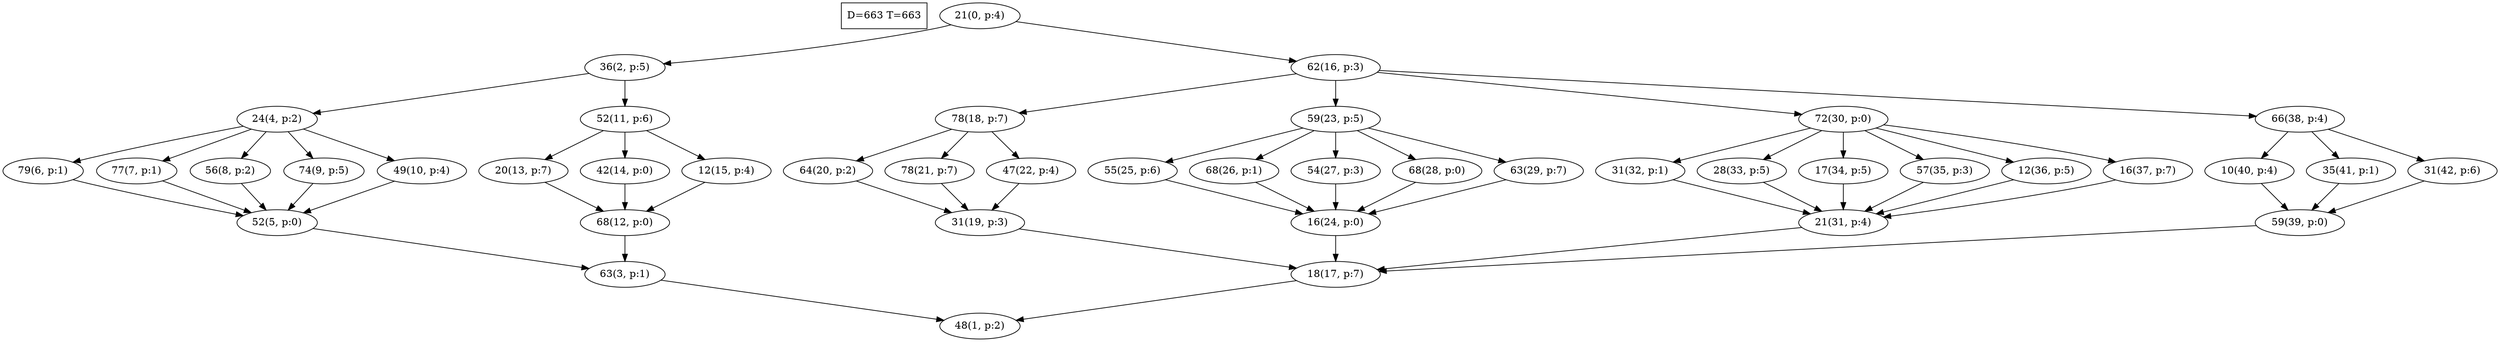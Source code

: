digraph Task {
i [shape=box, label="D=663 T=663"]; 
0 [label="21(0, p:4)"];
1 [label="48(1, p:2)"];
2 [label="36(2, p:5)"];
3 [label="63(3, p:1)"];
4 [label="24(4, p:2)"];
5 [label="52(5, p:0)"];
6 [label="79(6, p:1)"];
7 [label="77(7, p:1)"];
8 [label="56(8, p:2)"];
9 [label="74(9, p:5)"];
10 [label="49(10, p:4)"];
11 [label="52(11, p:6)"];
12 [label="68(12, p:0)"];
13 [label="20(13, p:7)"];
14 [label="42(14, p:0)"];
15 [label="12(15, p:4)"];
16 [label="62(16, p:3)"];
17 [label="18(17, p:7)"];
18 [label="78(18, p:7)"];
19 [label="31(19, p:3)"];
20 [label="64(20, p:2)"];
21 [label="78(21, p:7)"];
22 [label="47(22, p:4)"];
23 [label="59(23, p:5)"];
24 [label="16(24, p:0)"];
25 [label="55(25, p:6)"];
26 [label="68(26, p:1)"];
27 [label="54(27, p:3)"];
28 [label="68(28, p:0)"];
29 [label="63(29, p:7)"];
30 [label="72(30, p:0)"];
31 [label="21(31, p:4)"];
32 [label="31(32, p:1)"];
33 [label="28(33, p:5)"];
34 [label="17(34, p:5)"];
35 [label="57(35, p:3)"];
36 [label="12(36, p:5)"];
37 [label="16(37, p:7)"];
38 [label="66(38, p:4)"];
39 [label="59(39, p:0)"];
40 [label="10(40, p:4)"];
41 [label="35(41, p:1)"];
42 [label="31(42, p:6)"];
0 -> 2;
0 -> 16;
2 -> 4;
2 -> 11;
3 -> 1;
4 -> 6;
4 -> 7;
4 -> 8;
4 -> 9;
4 -> 10;
5 -> 3;
6 -> 5;
7 -> 5;
8 -> 5;
9 -> 5;
10 -> 5;
11 -> 13;
11 -> 14;
11 -> 15;
12 -> 3;
13 -> 12;
14 -> 12;
15 -> 12;
16 -> 18;
16 -> 23;
16 -> 30;
16 -> 38;
17 -> 1;
18 -> 20;
18 -> 21;
18 -> 22;
19 -> 17;
20 -> 19;
21 -> 19;
22 -> 19;
23 -> 25;
23 -> 26;
23 -> 27;
23 -> 28;
23 -> 29;
24 -> 17;
25 -> 24;
26 -> 24;
27 -> 24;
28 -> 24;
29 -> 24;
30 -> 32;
30 -> 33;
30 -> 34;
30 -> 35;
30 -> 36;
30 -> 37;
31 -> 17;
32 -> 31;
33 -> 31;
34 -> 31;
35 -> 31;
36 -> 31;
37 -> 31;
38 -> 40;
38 -> 41;
38 -> 42;
39 -> 17;
40 -> 39;
41 -> 39;
42 -> 39;
}